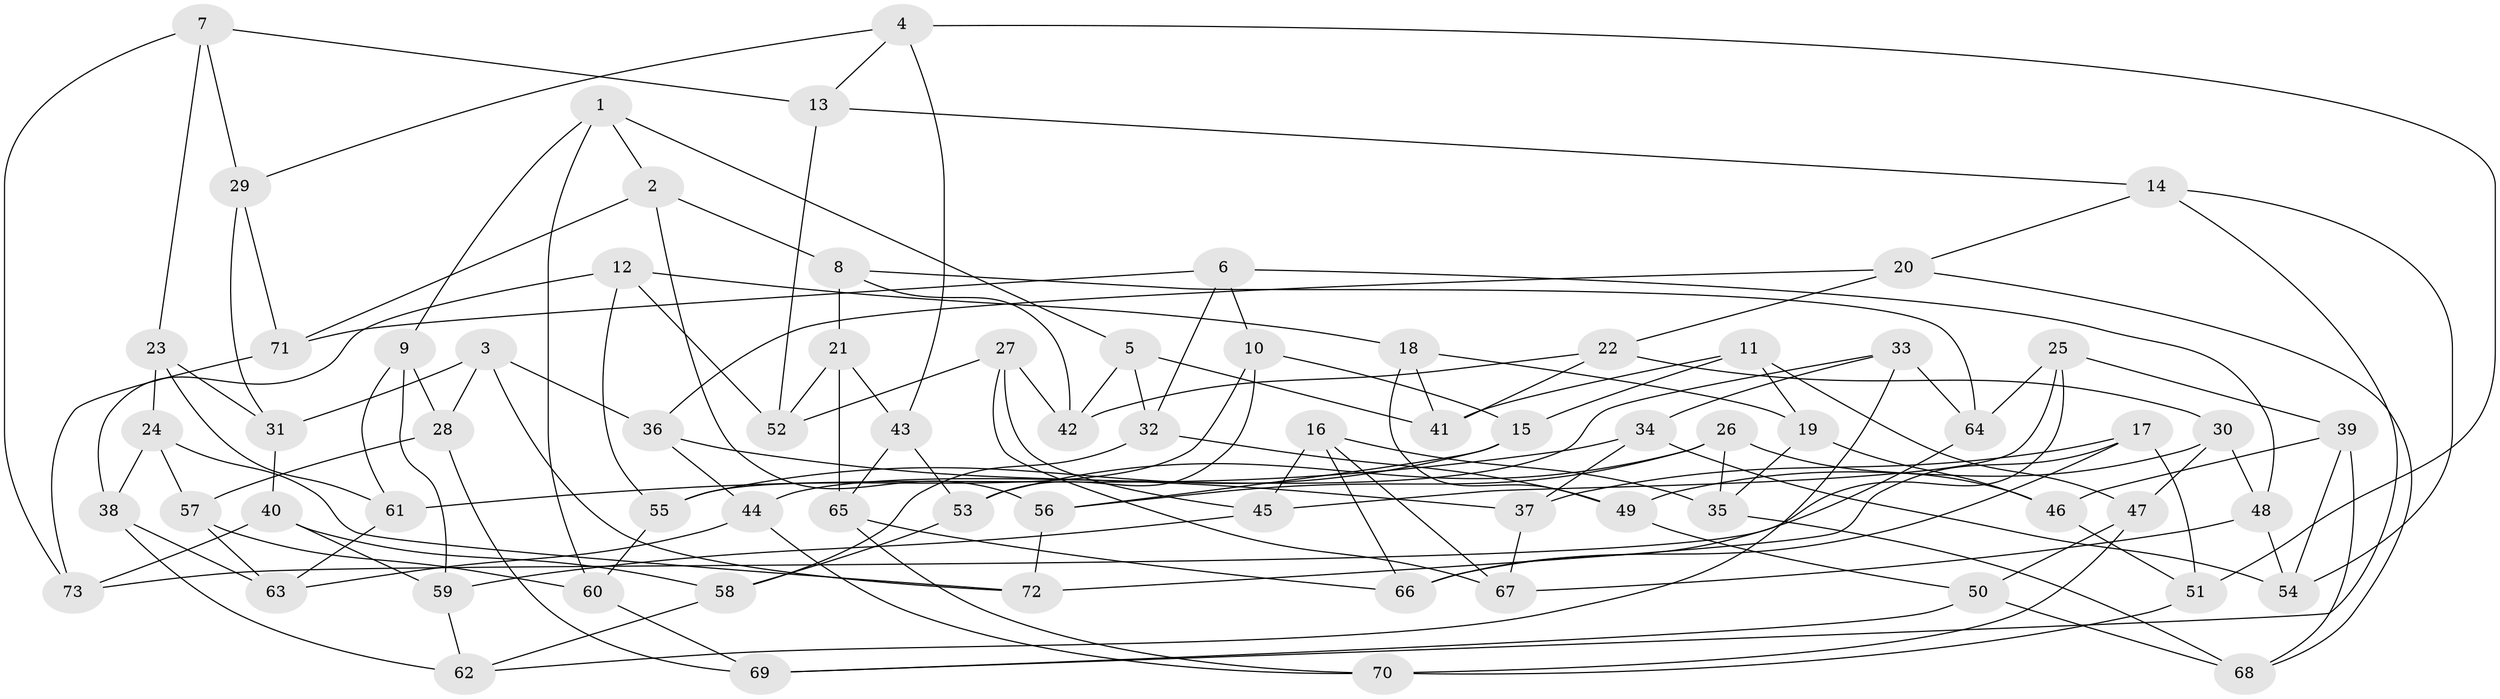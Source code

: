 // coarse degree distribution, {6: 0.18181818181818182, 8: 0.13636363636363635, 4: 0.22727272727272727, 10: 0.09090909090909091, 9: 0.18181818181818182, 5: 0.045454545454545456, 7: 0.045454545454545456, 3: 0.09090909090909091}
// Generated by graph-tools (version 1.1) at 2025/53/03/04/25 22:53:52]
// undirected, 73 vertices, 146 edges
graph export_dot {
  node [color=gray90,style=filled];
  1;
  2;
  3;
  4;
  5;
  6;
  7;
  8;
  9;
  10;
  11;
  12;
  13;
  14;
  15;
  16;
  17;
  18;
  19;
  20;
  21;
  22;
  23;
  24;
  25;
  26;
  27;
  28;
  29;
  30;
  31;
  32;
  33;
  34;
  35;
  36;
  37;
  38;
  39;
  40;
  41;
  42;
  43;
  44;
  45;
  46;
  47;
  48;
  49;
  50;
  51;
  52;
  53;
  54;
  55;
  56;
  57;
  58;
  59;
  60;
  61;
  62;
  63;
  64;
  65;
  66;
  67;
  68;
  69;
  70;
  71;
  72;
  73;
  1 -- 2;
  1 -- 60;
  1 -- 5;
  1 -- 9;
  2 -- 71;
  2 -- 8;
  2 -- 56;
  3 -- 72;
  3 -- 28;
  3 -- 36;
  3 -- 31;
  4 -- 29;
  4 -- 13;
  4 -- 43;
  4 -- 51;
  5 -- 42;
  5 -- 32;
  5 -- 41;
  6 -- 71;
  6 -- 48;
  6 -- 10;
  6 -- 32;
  7 -- 13;
  7 -- 23;
  7 -- 73;
  7 -- 29;
  8 -- 21;
  8 -- 42;
  8 -- 64;
  9 -- 61;
  9 -- 59;
  9 -- 28;
  10 -- 15;
  10 -- 53;
  10 -- 55;
  11 -- 19;
  11 -- 47;
  11 -- 15;
  11 -- 41;
  12 -- 18;
  12 -- 52;
  12 -- 55;
  12 -- 38;
  13 -- 14;
  13 -- 52;
  14 -- 69;
  14 -- 54;
  14 -- 20;
  15 -- 55;
  15 -- 56;
  16 -- 66;
  16 -- 45;
  16 -- 35;
  16 -- 67;
  17 -- 51;
  17 -- 37;
  17 -- 66;
  17 -- 72;
  18 -- 41;
  18 -- 49;
  18 -- 19;
  19 -- 35;
  19 -- 46;
  20 -- 68;
  20 -- 22;
  20 -- 36;
  21 -- 52;
  21 -- 43;
  21 -- 65;
  22 -- 41;
  22 -- 42;
  22 -- 30;
  23 -- 24;
  23 -- 61;
  23 -- 31;
  24 -- 38;
  24 -- 57;
  24 -- 72;
  25 -- 73;
  25 -- 64;
  25 -- 45;
  25 -- 39;
  26 -- 53;
  26 -- 46;
  26 -- 56;
  26 -- 35;
  27 -- 52;
  27 -- 42;
  27 -- 45;
  27 -- 67;
  28 -- 69;
  28 -- 57;
  29 -- 31;
  29 -- 71;
  30 -- 47;
  30 -- 49;
  30 -- 48;
  31 -- 40;
  32 -- 49;
  32 -- 58;
  33 -- 44;
  33 -- 62;
  33 -- 64;
  33 -- 34;
  34 -- 61;
  34 -- 37;
  34 -- 54;
  35 -- 68;
  36 -- 44;
  36 -- 37;
  37 -- 67;
  38 -- 62;
  38 -- 63;
  39 -- 46;
  39 -- 54;
  39 -- 68;
  40 -- 59;
  40 -- 58;
  40 -- 73;
  43 -- 65;
  43 -- 53;
  44 -- 70;
  44 -- 63;
  45 -- 59;
  46 -- 51;
  47 -- 50;
  47 -- 70;
  48 -- 54;
  48 -- 67;
  49 -- 50;
  50 -- 68;
  50 -- 69;
  51 -- 70;
  53 -- 58;
  55 -- 60;
  56 -- 72;
  57 -- 63;
  57 -- 60;
  58 -- 62;
  59 -- 62;
  60 -- 69;
  61 -- 63;
  64 -- 66;
  65 -- 66;
  65 -- 70;
  71 -- 73;
}
